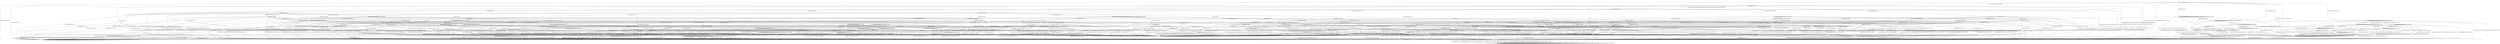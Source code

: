 digraph g {

	s0 [shape="circle" label="s0"];
	s1 [shape="circle" label="s1"];
	s2 [shape="circle" label="s2"];
	s3 [shape="circle" label="s3"];
	s4 [shape="circle" label="s4"];
	s5 [shape="circle" label="s5"];
	s6 [shape="circle" label="s6"];
	s7 [shape="circle" label="s7"];
	s8 [shape="circle" label="s8"];
	s9 [shape="circle" label="s9"];
	s10 [shape="circle" label="s10"];
	s11 [shape="circle" label="s11"];
	s12 [shape="circle" label="s12"];
	s13 [shape="circle" label="s13"];
	s14 [shape="circle" label="s14"];
	s15 [shape="circle" label="s15"];
	s16 [shape="circle" label="s16"];
	s17 [shape="circle" label="s17"];
	s18 [shape="circle" label="s18"];
	s19 [shape="circle" label="s19"];
	s20 [shape="circle" label="s20"];
	s21 [shape="circle" label="s21"];
	s22 [shape="circle" label="s22"];
	s23 [shape="circle" label="s23"];
	s24 [shape="circle" label="s24"];
	s25 [shape="circle" label="s25"];
	s26 [shape="circle" label="s26"];
	s27 [shape="circle" label="s27"];
	s28 [shape="circle" label="s28"];
	s29 [shape="circle" label="s29"];
	s30 [shape="circle" label="s30"];
	s31 [shape="circle" label="s31"];
	s32 [shape="circle" label="s32"];
	s33 [shape="circle" label="s33"];
	s34 [shape="circle" label="s34"];
	s35 [shape="circle" label="s35"];
	s36 [shape="circle" label="s36"];
	s37 [shape="circle" label="s37"];
	s38 [shape="circle" label="s38"];
	s39 [shape="circle" label="s39"];
	s40 [shape="circle" label="s40"];
	s41 [shape="circle" label="s41"];
	s42 [shape="circle" label="s42"];
	s43 [shape="circle" label="s43"];
	s44 [shape="circle" label="s44"];
	s45 [shape="circle" label="s45"];
	s46 [shape="circle" label="s46"];
	s47 [shape="circle" label="s47"];
	s48 [shape="circle" label="s48"];
	s49 [shape="circle" label="s49"];
	s50 [shape="circle" label="s50"];
	s51 [shape="circle" label="s51"];
	s52 [shape="circle" label="s52"];
	s53 [shape="circle" label="s53"];
	s54 [shape="circle" label="s54"];
	s55 [shape="circle" label="s55"];
	s56 [shape="circle" label="s56"];
	s57 [shape="circle" label="s57"];
	s58 [shape="circle" label="s58"];
	s59 [shape="circle" label="s59"];
	s60 [shape="circle" label="s60"];
	s61 [shape="circle" label="s61"];
	s62 [shape="circle" label="s62"];
	s63 [shape="circle" label="s63"];
	s64 [shape="circle" label="s64"];
	s65 [shape="circle" label="s65"];
	s66 [shape="circle" label="s66"];
	s67 [shape="circle" label="s67"];
	s68 [shape="circle" label="s68"];
	s69 [shape="circle" label="s69"];
	s70 [shape="circle" label="s70"];
	s71 [shape="circle" label="s71"];
	s72 [shape="circle" label="s72"];
	s73 [shape="circle" label="s73"];
	s74 [shape="circle" label="s74"];
	s75 [shape="circle" label="s75"];
	s76 [shape="circle" label="s76"];
	s77 [shape="circle" label="s77"];
	s78 [shape="circle" label="s78"];
	s79 [shape="circle" label="s79"];
	s80 [shape="circle" label="s80"];
	s81 [shape="circle" label="s81"];
	s82 [shape="circle" label="s82"];
	s0 -> s2 [label="ECDH_CLIENT_HELLO / HELLO_VERIFY_REQUEST"];
	s0 -> s38 [label="ECDH_CLIENT_KEY_EXCHANGE / TIMEOUT"];
	s0 -> s1 [label="CHANGE_CIPHER_SPEC / TIMEOUT"];
	s0 -> s29 [label="FINISHED / TIMEOUT"];
	s0 -> s0 [label="APPLICATION / TIMEOUT"];
	s0 -> s16 [label="CERTIFICATE / TIMEOUT"];
	s0 -> s26 [label="EMPTY_CERTIFICATE / TIMEOUT"];
	s0 -> s29 [label="CERTIFICATE_VERIFY / TIMEOUT"];
	s0 -> s5 [label="Alert(WARNING,CLOSE_NOTIFY) / TIMEOUT"];
	s0 -> s5 [label="Alert(FATAL,UNEXPECTED_MESSAGE) / TIMEOUT"];
	s1 -> s1 [label="ECDH_CLIENT_HELLO / TIMEOUT"];
	s1 -> s1 [label="ECDH_CLIENT_KEY_EXCHANGE / TIMEOUT"];
	s1 -> s1 [label="CHANGE_CIPHER_SPEC / TIMEOUT"];
	s1 -> s1 [label="FINISHED / TIMEOUT"];
	s1 -> s1 [label="APPLICATION / TIMEOUT"];
	s1 -> s1 [label="CERTIFICATE / TIMEOUT"];
	s1 -> s1 [label="EMPTY_CERTIFICATE / TIMEOUT"];
	s1 -> s1 [label="CERTIFICATE_VERIFY / TIMEOUT"];
	s1 -> s1 [label="Alert(WARNING,CLOSE_NOTIFY) / TIMEOUT"];
	s1 -> s1 [label="Alert(FATAL,UNEXPECTED_MESSAGE) / TIMEOUT"];
	s2 -> s3 [label="ECDH_CLIENT_HELLO / SERVER_HELLO,CERTIFICATE,ECDHE_SERVER_KEY_EXCHANGE,CERTIFICATE_REQUEST,SERVER_HELLO_DONE"];
	s2 -> s12 [label="ECDH_CLIENT_KEY_EXCHANGE / TIMEOUT"];
	s2 -> s1 [label="CHANGE_CIPHER_SPEC / TIMEOUT"];
	s2 -> s4 [label="FINISHED / TIMEOUT"];
	s2 -> s2 [label="APPLICATION / TIMEOUT"];
	s2 -> s17 [label="CERTIFICATE / TIMEOUT"];
	s2 -> s19 [label="EMPTY_CERTIFICATE / TIMEOUT"];
	s2 -> s4 [label="CERTIFICATE_VERIFY / TIMEOUT"];
	s2 -> s5 [label="Alert(WARNING,CLOSE_NOTIFY) / Alert(WARNING,CLOSE_NOTIFY)"];
	s2 -> s5 [label="Alert(FATAL,UNEXPECTED_MESSAGE) / TIMEOUT"];
	s3 -> s5 [label="ECDH_CLIENT_HELLO / Alert(FATAL,UNEXPECTED_MESSAGE)"];
	s3 -> s31 [label="ECDH_CLIENT_KEY_EXCHANGE / TIMEOUT"];
	s3 -> s1 [label="CHANGE_CIPHER_SPEC / TIMEOUT"];
	s3 -> s4 [label="FINISHED / TIMEOUT"];
	s3 -> s3 [label="APPLICATION / TIMEOUT"];
	s3 -> s7 [label="CERTIFICATE / TIMEOUT"];
	s3 -> s11 [label="EMPTY_CERTIFICATE / TIMEOUT"];
	s3 -> s4 [label="CERTIFICATE_VERIFY / TIMEOUT"];
	s3 -> s5 [label="Alert(WARNING,CLOSE_NOTIFY) / Alert(WARNING,CLOSE_NOTIFY)"];
	s3 -> s5 [label="Alert(FATAL,UNEXPECTED_MESSAGE) / TIMEOUT"];
	s4 -> s4 [label="ECDH_CLIENT_HELLO / TIMEOUT"];
	s4 -> s4 [label="ECDH_CLIENT_KEY_EXCHANGE / TIMEOUT"];
	s4 -> s1 [label="CHANGE_CIPHER_SPEC / TIMEOUT"];
	s4 -> s4 [label="FINISHED / TIMEOUT"];
	s4 -> s4 [label="APPLICATION / TIMEOUT"];
	s4 -> s4 [label="CERTIFICATE / TIMEOUT"];
	s4 -> s4 [label="EMPTY_CERTIFICATE / TIMEOUT"];
	s4 -> s4 [label="CERTIFICATE_VERIFY / TIMEOUT"];
	s4 -> s5 [label="Alert(WARNING,CLOSE_NOTIFY) / Alert(WARNING,CLOSE_NOTIFY)"];
	s4 -> s5 [label="Alert(FATAL,UNEXPECTED_MESSAGE) / TIMEOUT"];
	s5 -> s6 [label="ECDH_CLIENT_HELLO / TIMEOUT"];
	s5 -> s6 [label="ECDH_CLIENT_KEY_EXCHANGE / TIMEOUT"];
	s5 -> s6 [label="CHANGE_CIPHER_SPEC / TIMEOUT"];
	s5 -> s6 [label="FINISHED / TIMEOUT"];
	s5 -> s6 [label="APPLICATION / TIMEOUT"];
	s5 -> s6 [label="CERTIFICATE / TIMEOUT"];
	s5 -> s6 [label="EMPTY_CERTIFICATE / TIMEOUT"];
	s5 -> s6 [label="CERTIFICATE_VERIFY / TIMEOUT"];
	s5 -> s6 [label="Alert(WARNING,CLOSE_NOTIFY) / TIMEOUT"];
	s5 -> s6 [label="Alert(FATAL,UNEXPECTED_MESSAGE) / TIMEOUT"];
	s6 -> s6 [label="ECDH_CLIENT_HELLO / SOCKET_CLOSED"];
	s6 -> s6 [label="ECDH_CLIENT_KEY_EXCHANGE / SOCKET_CLOSED"];
	s6 -> s6 [label="CHANGE_CIPHER_SPEC / SOCKET_CLOSED"];
	s6 -> s6 [label="FINISHED / SOCKET_CLOSED"];
	s6 -> s6 [label="APPLICATION / SOCKET_CLOSED"];
	s6 -> s6 [label="CERTIFICATE / SOCKET_CLOSED"];
	s6 -> s6 [label="EMPTY_CERTIFICATE / SOCKET_CLOSED"];
	s6 -> s6 [label="CERTIFICATE_VERIFY / SOCKET_CLOSED"];
	s6 -> s6 [label="Alert(WARNING,CLOSE_NOTIFY) / SOCKET_CLOSED"];
	s6 -> s6 [label="Alert(FATAL,UNEXPECTED_MESSAGE) / SOCKET_CLOSED"];
	s7 -> s17 [label="ECDH_CLIENT_HELLO / TIMEOUT"];
	s7 -> s8 [label="ECDH_CLIENT_KEY_EXCHANGE / TIMEOUT"];
	s7 -> s1 [label="CHANGE_CIPHER_SPEC / TIMEOUT"];
	s7 -> s68 [label="FINISHED / TIMEOUT"];
	s7 -> s7 [label="APPLICATION / TIMEOUT"];
	s7 -> s4 [label="CERTIFICATE / TIMEOUT"];
	s7 -> s4 [label="EMPTY_CERTIFICATE / TIMEOUT"];
	s7 -> s20 [label="CERTIFICATE_VERIFY / TIMEOUT"];
	s7 -> s5 [label="Alert(WARNING,CLOSE_NOTIFY) / Alert(WARNING,CLOSE_NOTIFY)"];
	s7 -> s5 [label="Alert(FATAL,UNEXPECTED_MESSAGE) / TIMEOUT"];
	s8 -> s18 [label="ECDH_CLIENT_HELLO / TIMEOUT"];
	s8 -> s4 [label="ECDH_CLIENT_KEY_EXCHANGE / TIMEOUT"];
	s8 -> s1 [label="CHANGE_CIPHER_SPEC / TIMEOUT"];
	s8 -> s73 [label="FINISHED / TIMEOUT"];
	s8 -> s8 [label="APPLICATION / TIMEOUT"];
	s8 -> s4 [label="CERTIFICATE / TIMEOUT"];
	s8 -> s4 [label="EMPTY_CERTIFICATE / TIMEOUT"];
	s8 -> s9 [label="CERTIFICATE_VERIFY / TIMEOUT"];
	s8 -> s5 [label="Alert(WARNING,CLOSE_NOTIFY) / Alert(WARNING,CLOSE_NOTIFY)"];
	s8 -> s5 [label="Alert(FATAL,UNEXPECTED_MESSAGE) / TIMEOUT"];
	s9 -> s39 [label="ECDH_CLIENT_HELLO / TIMEOUT"];
	s9 -> s4 [label="ECDH_CLIENT_KEY_EXCHANGE / TIMEOUT"];
	s9 -> s10 [label="CHANGE_CIPHER_SPEC / TIMEOUT"];
	s9 -> s25 [label="FINISHED / TIMEOUT"];
	s9 -> s9 [label="APPLICATION / TIMEOUT"];
	s9 -> s4 [label="CERTIFICATE / TIMEOUT"];
	s9 -> s4 [label="EMPTY_CERTIFICATE / TIMEOUT"];
	s9 -> s4 [label="CERTIFICATE_VERIFY / TIMEOUT"];
	s9 -> s5 [label="Alert(WARNING,CLOSE_NOTIFY) / Alert(WARNING,CLOSE_NOTIFY)"];
	s9 -> s5 [label="Alert(FATAL,UNEXPECTED_MESSAGE) / TIMEOUT"];
	s10 -> s4 [label="ECDH_CLIENT_HELLO / TIMEOUT"];
	s10 -> s4 [label="ECDH_CLIENT_KEY_EXCHANGE / TIMEOUT"];
	s10 -> s1 [label="CHANGE_CIPHER_SPEC / TIMEOUT"];
	s10 -> s15 [label="FINISHED / CHANGE_CIPHER_SPEC,FINISHED,CHANGE_CIPHER_SPEC,FINISHED"];
	s10 -> s10 [label="APPLICATION / TIMEOUT"];
	s10 -> s4 [label="CERTIFICATE / TIMEOUT"];
	s10 -> s4 [label="EMPTY_CERTIFICATE / TIMEOUT"];
	s10 -> s4 [label="CERTIFICATE_VERIFY / TIMEOUT"];
	s10 -> s10 [label="Alert(WARNING,CLOSE_NOTIFY) / TIMEOUT"];
	s10 -> s10 [label="Alert(FATAL,UNEXPECTED_MESSAGE) / TIMEOUT"];
	s11 -> s66 [label="ECDH_CLIENT_HELLO / TIMEOUT"];
	s11 -> s48 [label="ECDH_CLIENT_KEY_EXCHANGE / TIMEOUT"];
	s11 -> s13 [label="CHANGE_CIPHER_SPEC / TIMEOUT"];
	s11 -> s64 [label="FINISHED / TIMEOUT"];
	s11 -> s11 [label="APPLICATION / TIMEOUT"];
	s11 -> s4 [label="CERTIFICATE / TIMEOUT"];
	s11 -> s4 [label="EMPTY_CERTIFICATE / TIMEOUT"];
	s11 -> s11 [label="CERTIFICATE_VERIFY / TIMEOUT"];
	s11 -> s5 [label="Alert(WARNING,CLOSE_NOTIFY) / Alert(WARNING,CLOSE_NOTIFY)"];
	s11 -> s5 [label="Alert(FATAL,UNEXPECTED_MESSAGE) / TIMEOUT"];
	s12 -> s47 [label="ECDH_CLIENT_HELLO / TIMEOUT"];
	s12 -> s4 [label="ECDH_CLIENT_KEY_EXCHANGE / TIMEOUT"];
	s12 -> s14 [label="CHANGE_CIPHER_SPEC / TIMEOUT"];
	s12 -> s21 [label="FINISHED / TIMEOUT"];
	s12 -> s12 [label="APPLICATION / TIMEOUT"];
	s12 -> s30 [label="CERTIFICATE / TIMEOUT"];
	s12 -> s30 [label="EMPTY_CERTIFICATE / TIMEOUT"];
	s12 -> s12 [label="CERTIFICATE_VERIFY / TIMEOUT"];
	s12 -> s5 [label="Alert(WARNING,CLOSE_NOTIFY) / Alert(WARNING,CLOSE_NOTIFY)"];
	s12 -> s5 [label="Alert(FATAL,UNEXPECTED_MESSAGE) / TIMEOUT"];
	s13 -> s5 [label="ECDH_CLIENT_HELLO / Alert(FATAL,BAD_CERTIFICATE)"];
	s13 -> s5 [label="ECDH_CLIENT_KEY_EXCHANGE / Alert(FATAL,BAD_CERTIFICATE)"];
	s13 -> s1 [label="CHANGE_CIPHER_SPEC / TIMEOUT"];
	s13 -> s5 [label="FINISHED / Alert(FATAL,BAD_CERTIFICATE)"];
	s13 -> s13 [label="APPLICATION / TIMEOUT"];
	s13 -> s5 [label="CERTIFICATE / Alert(FATAL,BAD_CERTIFICATE)"];
	s13 -> s5 [label="EMPTY_CERTIFICATE / Alert(FATAL,BAD_CERTIFICATE)"];
	s13 -> s5 [label="CERTIFICATE_VERIFY / Alert(FATAL,BAD_CERTIFICATE)"];
	s13 -> s13 [label="Alert(WARNING,CLOSE_NOTIFY) / TIMEOUT"];
	s13 -> s13 [label="Alert(FATAL,UNEXPECTED_MESSAGE) / TIMEOUT"];
	s14 -> s5 [label="ECDH_CLIENT_HELLO / Alert(FATAL,UNEXPECTED_MESSAGE)"];
	s14 -> s5 [label="ECDH_CLIENT_KEY_EXCHANGE / Alert(FATAL,UNEXPECTED_MESSAGE)"];
	s14 -> s1 [label="CHANGE_CIPHER_SPEC / TIMEOUT"];
	s14 -> s5 [label="FINISHED / Alert(FATAL,UNEXPECTED_MESSAGE)"];
	s14 -> s14 [label="APPLICATION / TIMEOUT"];
	s14 -> s5 [label="CERTIFICATE / Alert(FATAL,UNEXPECTED_MESSAGE)"];
	s14 -> s5 [label="EMPTY_CERTIFICATE / Alert(FATAL,UNEXPECTED_MESSAGE)"];
	s14 -> s5 [label="CERTIFICATE_VERIFY / Alert(FATAL,UNEXPECTED_MESSAGE)"];
	s14 -> s14 [label="Alert(WARNING,CLOSE_NOTIFY) / TIMEOUT"];
	s14 -> s14 [label="Alert(FATAL,UNEXPECTED_MESSAGE) / TIMEOUT"];
	s15 -> s15 [label="ECDH_CLIENT_HELLO / TIMEOUT"];
	s15 -> s15 [label="ECDH_CLIENT_KEY_EXCHANGE / TIMEOUT"];
	s15 -> s1 [label="CHANGE_CIPHER_SPEC / TIMEOUT"];
	s15 -> s15 [label="FINISHED / TIMEOUT"];
	s15 -> s5 [label="APPLICATION / APPLICATION"];
	s15 -> s15 [label="CERTIFICATE / TIMEOUT"];
	s15 -> s15 [label="EMPTY_CERTIFICATE / TIMEOUT"];
	s15 -> s15 [label="CERTIFICATE_VERIFY / TIMEOUT"];
	s15 -> s5 [label="Alert(WARNING,CLOSE_NOTIFY) / TIMEOUT"];
	s15 -> s5 [label="Alert(FATAL,UNEXPECTED_MESSAGE) / TIMEOUT"];
	s16 -> s16 [label="ECDH_CLIENT_HELLO / TIMEOUT"];
	s16 -> s16 [label="ECDH_CLIENT_KEY_EXCHANGE / TIMEOUT"];
	s16 -> s1 [label="CHANGE_CIPHER_SPEC / TIMEOUT"];
	s16 -> s16 [label="FINISHED / TIMEOUT"];
	s16 -> s16 [label="APPLICATION / TIMEOUT"];
	s16 -> s29 [label="CERTIFICATE / TIMEOUT"];
	s16 -> s29 [label="EMPTY_CERTIFICATE / TIMEOUT"];
	s16 -> s26 [label="CERTIFICATE_VERIFY / TIMEOUT"];
	s16 -> s5 [label="Alert(WARNING,CLOSE_NOTIFY) / TIMEOUT"];
	s16 -> s5 [label="Alert(FATAL,UNEXPECTED_MESSAGE) / TIMEOUT"];
	s17 -> s17 [label="ECDH_CLIENT_HELLO / TIMEOUT"];
	s17 -> s18 [label="ECDH_CLIENT_KEY_EXCHANGE / TIMEOUT"];
	s17 -> s1 [label="CHANGE_CIPHER_SPEC / TIMEOUT"];
	s17 -> s68 [label="FINISHED / TIMEOUT"];
	s17 -> s17 [label="APPLICATION / TIMEOUT"];
	s17 -> s4 [label="CERTIFICATE / TIMEOUT"];
	s17 -> s4 [label="EMPTY_CERTIFICATE / TIMEOUT"];
	s17 -> s34 [label="CERTIFICATE_VERIFY / TIMEOUT"];
	s17 -> s5 [label="Alert(WARNING,CLOSE_NOTIFY) / Alert(WARNING,CLOSE_NOTIFY)"];
	s17 -> s5 [label="Alert(FATAL,UNEXPECTED_MESSAGE) / TIMEOUT"];
	s18 -> s18 [label="ECDH_CLIENT_HELLO / TIMEOUT"];
	s18 -> s4 [label="ECDH_CLIENT_KEY_EXCHANGE / TIMEOUT"];
	s18 -> s1 [label="CHANGE_CIPHER_SPEC / TIMEOUT"];
	s18 -> s73 [label="FINISHED / TIMEOUT"];
	s18 -> s18 [label="APPLICATION / TIMEOUT"];
	s18 -> s4 [label="CERTIFICATE / TIMEOUT"];
	s18 -> s4 [label="EMPTY_CERTIFICATE / TIMEOUT"];
	s18 -> s41 [label="CERTIFICATE_VERIFY / TIMEOUT"];
	s18 -> s5 [label="Alert(WARNING,CLOSE_NOTIFY) / Alert(WARNING,CLOSE_NOTIFY)"];
	s18 -> s5 [label="Alert(FATAL,UNEXPECTED_MESSAGE) / TIMEOUT"];
	s19 -> s45 [label="ECDH_CLIENT_HELLO / TIMEOUT"];
	s19 -> s30 [label="ECDH_CLIENT_KEY_EXCHANGE / TIMEOUT"];
	s19 -> s14 [label="CHANGE_CIPHER_SPEC / TIMEOUT"];
	s19 -> s23 [label="FINISHED / TIMEOUT"];
	s19 -> s19 [label="APPLICATION / TIMEOUT"];
	s19 -> s4 [label="CERTIFICATE / TIMEOUT"];
	s19 -> s4 [label="EMPTY_CERTIFICATE / TIMEOUT"];
	s19 -> s34 [label="CERTIFICATE_VERIFY / TIMEOUT"];
	s19 -> s5 [label="Alert(WARNING,CLOSE_NOTIFY) / Alert(WARNING,CLOSE_NOTIFY)"];
	s19 -> s5 [label="Alert(FATAL,UNEXPECTED_MESSAGE) / TIMEOUT"];
	s20 -> s53 [label="ECDH_CLIENT_HELLO / TIMEOUT"];
	s20 -> s9 [label="ECDH_CLIENT_KEY_EXCHANGE / TIMEOUT"];
	s20 -> s14 [label="CHANGE_CIPHER_SPEC / TIMEOUT"];
	s20 -> s24 [label="FINISHED / TIMEOUT"];
	s20 -> s20 [label="APPLICATION / TIMEOUT"];
	s20 -> s4 [label="CERTIFICATE / TIMEOUT"];
	s20 -> s4 [label="EMPTY_CERTIFICATE / TIMEOUT"];
	s20 -> s4 [label="CERTIFICATE_VERIFY / TIMEOUT"];
	s20 -> s5 [label="Alert(WARNING,CLOSE_NOTIFY) / Alert(WARNING,CLOSE_NOTIFY)"];
	s20 -> s5 [label="Alert(FATAL,UNEXPECTED_MESSAGE) / TIMEOUT"];
	s21 -> s35 [label="ECDH_CLIENT_HELLO / TIMEOUT"];
	s21 -> s4 [label="ECDH_CLIENT_KEY_EXCHANGE / TIMEOUT"];
	s21 -> s14 [label="CHANGE_CIPHER_SPEC / TIMEOUT"];
	s21 -> s4 [label="FINISHED / TIMEOUT"];
	s21 -> s21 [label="APPLICATION / TIMEOUT"];
	s21 -> s22 [label="CERTIFICATE / TIMEOUT"];
	s21 -> s22 [label="EMPTY_CERTIFICATE / TIMEOUT"];
	s21 -> s59 [label="CERTIFICATE_VERIFY / TIMEOUT"];
	s21 -> s5 [label="Alert(WARNING,CLOSE_NOTIFY) / Alert(WARNING,CLOSE_NOTIFY)"];
	s21 -> s5 [label="Alert(FATAL,UNEXPECTED_MESSAGE) / TIMEOUT"];
	s22 -> s67 [label="ECDH_CLIENT_HELLO / TIMEOUT"];
	s22 -> s4 [label="ECDH_CLIENT_KEY_EXCHANGE / TIMEOUT"];
	s22 -> s14 [label="CHANGE_CIPHER_SPEC / TIMEOUT"];
	s22 -> s4 [label="FINISHED / TIMEOUT"];
	s22 -> s22 [label="APPLICATION / TIMEOUT"];
	s22 -> s4 [label="CERTIFICATE / TIMEOUT"];
	s22 -> s4 [label="EMPTY_CERTIFICATE / TIMEOUT"];
	s22 -> s25 [label="CERTIFICATE_VERIFY / TIMEOUT"];
	s22 -> s5 [label="Alert(WARNING,CLOSE_NOTIFY) / Alert(WARNING,CLOSE_NOTIFY)"];
	s22 -> s5 [label="Alert(FATAL,UNEXPECTED_MESSAGE) / TIMEOUT"];
	s23 -> s62 [label="ECDH_CLIENT_HELLO / TIMEOUT"];
	s23 -> s22 [label="ECDH_CLIENT_KEY_EXCHANGE / TIMEOUT"];
	s23 -> s14 [label="CHANGE_CIPHER_SPEC / TIMEOUT"];
	s23 -> s4 [label="FINISHED / TIMEOUT"];
	s23 -> s23 [label="APPLICATION / TIMEOUT"];
	s23 -> s4 [label="CERTIFICATE / TIMEOUT"];
	s23 -> s4 [label="EMPTY_CERTIFICATE / TIMEOUT"];
	s23 -> s24 [label="CERTIFICATE_VERIFY / TIMEOUT"];
	s23 -> s5 [label="Alert(WARNING,CLOSE_NOTIFY) / Alert(WARNING,CLOSE_NOTIFY)"];
	s23 -> s5 [label="Alert(FATAL,UNEXPECTED_MESSAGE) / TIMEOUT"];
	s24 -> s82 [label="ECDH_CLIENT_HELLO / TIMEOUT"];
	s24 -> s25 [label="ECDH_CLIENT_KEY_EXCHANGE / TIMEOUT"];
	s24 -> s14 [label="CHANGE_CIPHER_SPEC / TIMEOUT"];
	s24 -> s4 [label="FINISHED / TIMEOUT"];
	s24 -> s24 [label="APPLICATION / TIMEOUT"];
	s24 -> s4 [label="CERTIFICATE / TIMEOUT"];
	s24 -> s4 [label="EMPTY_CERTIFICATE / TIMEOUT"];
	s24 -> s4 [label="CERTIFICATE_VERIFY / TIMEOUT"];
	s24 -> s5 [label="Alert(WARNING,CLOSE_NOTIFY) / Alert(WARNING,CLOSE_NOTIFY)"];
	s24 -> s5 [label="Alert(FATAL,UNEXPECTED_MESSAGE) / TIMEOUT"];
	s25 -> s42 [label="ECDH_CLIENT_HELLO / TIMEOUT"];
	s25 -> s4 [label="ECDH_CLIENT_KEY_EXCHANGE / TIMEOUT"];
	s25 -> s14 [label="CHANGE_CIPHER_SPEC / TIMEOUT"];
	s25 -> s4 [label="FINISHED / TIMEOUT"];
	s25 -> s25 [label="APPLICATION / TIMEOUT"];
	s25 -> s4 [label="CERTIFICATE / TIMEOUT"];
	s25 -> s4 [label="EMPTY_CERTIFICATE / TIMEOUT"];
	s25 -> s4 [label="CERTIFICATE_VERIFY / TIMEOUT"];
	s25 -> s5 [label="Alert(WARNING,CLOSE_NOTIFY) / Alert(WARNING,CLOSE_NOTIFY)"];
	s25 -> s5 [label="Alert(FATAL,UNEXPECTED_MESSAGE) / TIMEOUT"];
	s26 -> s26 [label="ECDH_CLIENT_HELLO / TIMEOUT"];
	s26 -> s27 [label="ECDH_CLIENT_KEY_EXCHANGE / TIMEOUT"];
	s26 -> s28 [label="CHANGE_CIPHER_SPEC / TIMEOUT"];
	s26 -> s57 [label="FINISHED / TIMEOUT"];
	s26 -> s26 [label="APPLICATION / TIMEOUT"];
	s26 -> s29 [label="CERTIFICATE / TIMEOUT"];
	s26 -> s29 [label="EMPTY_CERTIFICATE / TIMEOUT"];
	s26 -> s26 [label="CERTIFICATE_VERIFY / TIMEOUT"];
	s26 -> s5 [label="Alert(WARNING,CLOSE_NOTIFY) / TIMEOUT"];
	s26 -> s5 [label="Alert(FATAL,UNEXPECTED_MESSAGE) / TIMEOUT"];
	s27 -> s27 [label="ECDH_CLIENT_HELLO / TIMEOUT"];
	s27 -> s29 [label="ECDH_CLIENT_KEY_EXCHANGE / TIMEOUT"];
	s27 -> s28 [label="CHANGE_CIPHER_SPEC / TIMEOUT"];
	s27 -> s56 [label="FINISHED / TIMEOUT"];
	s27 -> s27 [label="APPLICATION / TIMEOUT"];
	s27 -> s29 [label="CERTIFICATE / TIMEOUT"];
	s27 -> s29 [label="EMPTY_CERTIFICATE / TIMEOUT"];
	s27 -> s52 [label="CERTIFICATE_VERIFY / TIMEOUT"];
	s27 -> s5 [label="Alert(WARNING,CLOSE_NOTIFY) / TIMEOUT"];
	s27 -> s5 [label="Alert(FATAL,UNEXPECTED_MESSAGE) / TIMEOUT"];
	s28 -> s5 [label="ECDH_CLIENT_HELLO / TIMEOUT"];
	s28 -> s5 [label="ECDH_CLIENT_KEY_EXCHANGE / TIMEOUT"];
	s28 -> s1 [label="CHANGE_CIPHER_SPEC / TIMEOUT"];
	s28 -> s5 [label="FINISHED / TIMEOUT"];
	s28 -> s28 [label="APPLICATION / TIMEOUT"];
	s28 -> s5 [label="CERTIFICATE / TIMEOUT"];
	s28 -> s5 [label="EMPTY_CERTIFICATE / TIMEOUT"];
	s28 -> s5 [label="CERTIFICATE_VERIFY / TIMEOUT"];
	s28 -> s28 [label="Alert(WARNING,CLOSE_NOTIFY) / TIMEOUT"];
	s28 -> s28 [label="Alert(FATAL,UNEXPECTED_MESSAGE) / TIMEOUT"];
	s29 -> s29 [label="ECDH_CLIENT_HELLO / TIMEOUT"];
	s29 -> s29 [label="ECDH_CLIENT_KEY_EXCHANGE / TIMEOUT"];
	s29 -> s1 [label="CHANGE_CIPHER_SPEC / TIMEOUT"];
	s29 -> s29 [label="FINISHED / TIMEOUT"];
	s29 -> s29 [label="APPLICATION / TIMEOUT"];
	s29 -> s29 [label="CERTIFICATE / TIMEOUT"];
	s29 -> s29 [label="EMPTY_CERTIFICATE / TIMEOUT"];
	s29 -> s29 [label="CERTIFICATE_VERIFY / TIMEOUT"];
	s29 -> s5 [label="Alert(WARNING,CLOSE_NOTIFY) / TIMEOUT"];
	s29 -> s5 [label="Alert(FATAL,UNEXPECTED_MESSAGE) / TIMEOUT"];
	s30 -> s40 [label="ECDH_CLIENT_HELLO / TIMEOUT"];
	s30 -> s4 [label="ECDH_CLIENT_KEY_EXCHANGE / TIMEOUT"];
	s30 -> s14 [label="CHANGE_CIPHER_SPEC / TIMEOUT"];
	s30 -> s22 [label="FINISHED / TIMEOUT"];
	s30 -> s30 [label="APPLICATION / TIMEOUT"];
	s30 -> s4 [label="CERTIFICATE / TIMEOUT"];
	s30 -> s4 [label="EMPTY_CERTIFICATE / TIMEOUT"];
	s30 -> s41 [label="CERTIFICATE_VERIFY / TIMEOUT"];
	s30 -> s5 [label="Alert(WARNING,CLOSE_NOTIFY) / Alert(WARNING,CLOSE_NOTIFY)"];
	s30 -> s5 [label="Alert(FATAL,UNEXPECTED_MESSAGE) / TIMEOUT"];
	s31 -> s47 [label="ECDH_CLIENT_HELLO / TIMEOUT"];
	s31 -> s4 [label="ECDH_CLIENT_KEY_EXCHANGE / TIMEOUT"];
	s31 -> s36 [label="CHANGE_CIPHER_SPEC / TIMEOUT"];
	s31 -> s21 [label="FINISHED / TIMEOUT"];
	s31 -> s31 [label="APPLICATION / TIMEOUT"];
	s31 -> s44 [label="CERTIFICATE / TIMEOUT"];
	s31 -> s48 [label="EMPTY_CERTIFICATE / TIMEOUT"];
	s31 -> s32 [label="CERTIFICATE_VERIFY / TIMEOUT"];
	s31 -> s5 [label="Alert(WARNING,CLOSE_NOTIFY) / Alert(WARNING,CLOSE_NOTIFY)"];
	s31 -> s5 [label="Alert(FATAL,UNEXPECTED_MESSAGE) / TIMEOUT"];
	s32 -> s32 [label="ECDH_CLIENT_HELLO / TIMEOUT"];
	s32 -> s4 [label="ECDH_CLIENT_KEY_EXCHANGE / TIMEOUT"];
	s32 -> s33 [label="CHANGE_CIPHER_SPEC / TIMEOUT"];
	s32 -> s49 [label="FINISHED / TIMEOUT"];
	s32 -> s32 [label="APPLICATION / TIMEOUT"];
	s32 -> s43 [label="CERTIFICATE / TIMEOUT"];
	s32 -> s43 [label="EMPTY_CERTIFICATE / TIMEOUT"];
	s32 -> s4 [label="CERTIFICATE_VERIFY / TIMEOUT"];
	s32 -> s5 [label="Alert(WARNING,CLOSE_NOTIFY) / Alert(WARNING,CLOSE_NOTIFY)"];
	s32 -> s5 [label="Alert(FATAL,UNEXPECTED_MESSAGE) / TIMEOUT"];
	s33 -> s5 [label="ECDH_CLIENT_HELLO / Alert(FATAL,HANDSHAKE_FAILURE)"];
	s33 -> s5 [label="ECDH_CLIENT_KEY_EXCHANGE / Alert(FATAL,HANDSHAKE_FAILURE)"];
	s33 -> s1 [label="CHANGE_CIPHER_SPEC / TIMEOUT"];
	s33 -> s5 [label="FINISHED / Alert(FATAL,HANDSHAKE_FAILURE)"];
	s33 -> s33 [label="APPLICATION / TIMEOUT"];
	s33 -> s5 [label="CERTIFICATE / Alert(FATAL,HANDSHAKE_FAILURE)"];
	s33 -> s5 [label="EMPTY_CERTIFICATE / Alert(FATAL,HANDSHAKE_FAILURE)"];
	s33 -> s5 [label="CERTIFICATE_VERIFY / Alert(FATAL,HANDSHAKE_FAILURE)"];
	s33 -> s33 [label="Alert(WARNING,CLOSE_NOTIFY) / TIMEOUT"];
	s33 -> s33 [label="Alert(FATAL,UNEXPECTED_MESSAGE) / TIMEOUT"];
	s34 -> s53 [label="ECDH_CLIENT_HELLO / TIMEOUT"];
	s34 -> s41 [label="ECDH_CLIENT_KEY_EXCHANGE / TIMEOUT"];
	s34 -> s14 [label="CHANGE_CIPHER_SPEC / TIMEOUT"];
	s34 -> s24 [label="FINISHED / TIMEOUT"];
	s34 -> s34 [label="APPLICATION / TIMEOUT"];
	s34 -> s4 [label="CERTIFICATE / TIMEOUT"];
	s34 -> s4 [label="EMPTY_CERTIFICATE / TIMEOUT"];
	s34 -> s4 [label="CERTIFICATE_VERIFY / TIMEOUT"];
	s34 -> s5 [label="Alert(WARNING,CLOSE_NOTIFY) / Alert(WARNING,CLOSE_NOTIFY)"];
	s34 -> s5 [label="Alert(FATAL,UNEXPECTED_MESSAGE) / TIMEOUT"];
	s35 -> s4 [label="ECDH_CLIENT_HELLO / TIMEOUT"];
	s35 -> s4 [label="ECDH_CLIENT_KEY_EXCHANGE / TIMEOUT"];
	s35 -> s14 [label="CHANGE_CIPHER_SPEC / TIMEOUT"];
	s35 -> s4 [label="FINISHED / TIMEOUT"];
	s35 -> s35 [label="APPLICATION / TIMEOUT"];
	s35 -> s67 [label="CERTIFICATE / TIMEOUT"];
	s35 -> s67 [label="EMPTY_CERTIFICATE / TIMEOUT"];
	s35 -> s60 [label="CERTIFICATE_VERIFY / TIMEOUT"];
	s35 -> s5 [label="Alert(WARNING,CLOSE_NOTIFY) / Alert(WARNING,CLOSE_NOTIFY)"];
	s35 -> s5 [label="Alert(FATAL,UNEXPECTED_MESSAGE) / TIMEOUT"];
	s36 -> s47 [label="ECDH_CLIENT_HELLO / TIMEOUT"];
	s36 -> s4 [label="ECDH_CLIENT_KEY_EXCHANGE / TIMEOUT"];
	s36 -> s1 [label="CHANGE_CIPHER_SPEC / TIMEOUT"];
	s36 -> s15 [label="FINISHED / CHANGE_CIPHER_SPEC,FINISHED,CHANGE_CIPHER_SPEC,FINISHED"];
	s36 -> s36 [label="APPLICATION / TIMEOUT"];
	s36 -> s37 [label="CERTIFICATE / TIMEOUT"];
	s36 -> s46 [label="EMPTY_CERTIFICATE / TIMEOUT"];
	s36 -> s61 [label="CERTIFICATE_VERIFY / TIMEOUT"];
	s36 -> s36 [label="Alert(WARNING,CLOSE_NOTIFY) / TIMEOUT"];
	s36 -> s36 [label="Alert(FATAL,UNEXPECTED_MESSAGE) / TIMEOUT"];
	s37 -> s40 [label="ECDH_CLIENT_HELLO / TIMEOUT"];
	s37 -> s4 [label="ECDH_CLIENT_KEY_EXCHANGE / TIMEOUT"];
	s37 -> s14 [label="CHANGE_CIPHER_SPEC / TIMEOUT"];
	s37 -> s50 [label="FINISHED / TIMEOUT"];
	s37 -> s4 [label="APPLICATION / TIMEOUT"];
	s37 -> s4 [label="CERTIFICATE / TIMEOUT"];
	s37 -> s4 [label="EMPTY_CERTIFICATE / TIMEOUT"];
	s37 -> s37 [label="CERTIFICATE_VERIFY / TIMEOUT"];
	s37 -> s5 [label="Alert(WARNING,CLOSE_NOTIFY) / Alert(WARNING,CLOSE_NOTIFY)"];
	s37 -> s5 [label="Alert(FATAL,UNEXPECTED_MESSAGE) / TIMEOUT"];
	s38 -> s38 [label="ECDH_CLIENT_HELLO / TIMEOUT"];
	s38 -> s29 [label="ECDH_CLIENT_KEY_EXCHANGE / TIMEOUT"];
	s38 -> s28 [label="CHANGE_CIPHER_SPEC / TIMEOUT"];
	s38 -> s81 [label="FINISHED / TIMEOUT"];
	s38 -> s38 [label="APPLICATION / TIMEOUT"];
	s38 -> s27 [label="CERTIFICATE / TIMEOUT"];
	s38 -> s27 [label="EMPTY_CERTIFICATE / TIMEOUT"];
	s38 -> s38 [label="CERTIFICATE_VERIFY / TIMEOUT"];
	s38 -> s5 [label="Alert(WARNING,CLOSE_NOTIFY) / TIMEOUT"];
	s38 -> s5 [label="Alert(FATAL,UNEXPECTED_MESSAGE) / TIMEOUT"];
	s39 -> s4 [label="ECDH_CLIENT_HELLO / TIMEOUT"];
	s39 -> s4 [label="ECDH_CLIENT_KEY_EXCHANGE / TIMEOUT"];
	s39 -> s14 [label="CHANGE_CIPHER_SPEC / TIMEOUT"];
	s39 -> s42 [label="FINISHED / TIMEOUT"];
	s39 -> s39 [label="APPLICATION / TIMEOUT"];
	s39 -> s4 [label="CERTIFICATE / TIMEOUT"];
	s39 -> s4 [label="EMPTY_CERTIFICATE / TIMEOUT"];
	s39 -> s4 [label="CERTIFICATE_VERIFY / TIMEOUT"];
	s39 -> s5 [label="Alert(WARNING,CLOSE_NOTIFY) / Alert(WARNING,CLOSE_NOTIFY)"];
	s39 -> s5 [label="Alert(FATAL,UNEXPECTED_MESSAGE) / TIMEOUT"];
	s40 -> s4 [label="ECDH_CLIENT_HELLO / TIMEOUT"];
	s40 -> s4 [label="ECDH_CLIENT_KEY_EXCHANGE / TIMEOUT"];
	s40 -> s14 [label="CHANGE_CIPHER_SPEC / TIMEOUT"];
	s40 -> s67 [label="FINISHED / TIMEOUT"];
	s40 -> s40 [label="APPLICATION / TIMEOUT"];
	s40 -> s4 [label="CERTIFICATE / TIMEOUT"];
	s40 -> s4 [label="EMPTY_CERTIFICATE / TIMEOUT"];
	s40 -> s39 [label="CERTIFICATE_VERIFY / TIMEOUT"];
	s40 -> s5 [label="Alert(WARNING,CLOSE_NOTIFY) / Alert(WARNING,CLOSE_NOTIFY)"];
	s40 -> s5 [label="Alert(FATAL,UNEXPECTED_MESSAGE) / TIMEOUT"];
	s41 -> s39 [label="ECDH_CLIENT_HELLO / TIMEOUT"];
	s41 -> s4 [label="ECDH_CLIENT_KEY_EXCHANGE / TIMEOUT"];
	s41 -> s14 [label="CHANGE_CIPHER_SPEC / TIMEOUT"];
	s41 -> s25 [label="FINISHED / TIMEOUT"];
	s41 -> s41 [label="APPLICATION / TIMEOUT"];
	s41 -> s4 [label="CERTIFICATE / TIMEOUT"];
	s41 -> s4 [label="EMPTY_CERTIFICATE / TIMEOUT"];
	s41 -> s4 [label="CERTIFICATE_VERIFY / TIMEOUT"];
	s41 -> s5 [label="Alert(WARNING,CLOSE_NOTIFY) / Alert(WARNING,CLOSE_NOTIFY)"];
	s41 -> s5 [label="Alert(FATAL,UNEXPECTED_MESSAGE) / TIMEOUT"];
	s42 -> s4 [label="ECDH_CLIENT_HELLO / TIMEOUT"];
	s42 -> s4 [label="ECDH_CLIENT_KEY_EXCHANGE / TIMEOUT"];
	s42 -> s14 [label="CHANGE_CIPHER_SPEC / TIMEOUT"];
	s42 -> s4 [label="FINISHED / TIMEOUT"];
	s42 -> s42 [label="APPLICATION / TIMEOUT"];
	s42 -> s4 [label="CERTIFICATE / TIMEOUT"];
	s42 -> s4 [label="EMPTY_CERTIFICATE / TIMEOUT"];
	s42 -> s4 [label="CERTIFICATE_VERIFY / TIMEOUT"];
	s42 -> s5 [label="Alert(WARNING,CLOSE_NOTIFY) / Alert(WARNING,CLOSE_NOTIFY)"];
	s42 -> s5 [label="Alert(FATAL,UNEXPECTED_MESSAGE) / TIMEOUT"];
	s43 -> s43 [label="ECDH_CLIENT_HELLO / TIMEOUT"];
	s43 -> s4 [label="ECDH_CLIENT_KEY_EXCHANGE / TIMEOUT"];
	s43 -> s33 [label="CHANGE_CIPHER_SPEC / TIMEOUT"];
	s43 -> s65 [label="FINISHED / TIMEOUT"];
	s43 -> s43 [label="APPLICATION / TIMEOUT"];
	s43 -> s4 [label="CERTIFICATE / TIMEOUT"];
	s43 -> s4 [label="EMPTY_CERTIFICATE / TIMEOUT"];
	s43 -> s4 [label="CERTIFICATE_VERIFY / TIMEOUT"];
	s43 -> s5 [label="Alert(WARNING,CLOSE_NOTIFY) / Alert(WARNING,CLOSE_NOTIFY)"];
	s43 -> s5 [label="Alert(FATAL,UNEXPECTED_MESSAGE) / TIMEOUT"];
	s44 -> s40 [label="ECDH_CLIENT_HELLO / TIMEOUT"];
	s44 -> s4 [label="ECDH_CLIENT_KEY_EXCHANGE / TIMEOUT"];
	s44 -> s10 [label="CHANGE_CIPHER_SPEC / TIMEOUT"];
	s44 -> s22 [label="FINISHED / TIMEOUT"];
	s44 -> s44 [label="APPLICATION / TIMEOUT"];
	s44 -> s4 [label="CERTIFICATE / TIMEOUT"];
	s44 -> s4 [label="EMPTY_CERTIFICATE / TIMEOUT"];
	s44 -> s9 [label="CERTIFICATE_VERIFY / TIMEOUT"];
	s44 -> s5 [label="Alert(WARNING,CLOSE_NOTIFY) / Alert(WARNING,CLOSE_NOTIFY)"];
	s44 -> s5 [label="Alert(FATAL,UNEXPECTED_MESSAGE) / TIMEOUT"];
	s45 -> s4 [label="ECDH_CLIENT_HELLO / TIMEOUT"];
	s45 -> s40 [label="ECDH_CLIENT_KEY_EXCHANGE / TIMEOUT"];
	s45 -> s14 [label="CHANGE_CIPHER_SPEC / TIMEOUT"];
	s45 -> s62 [label="FINISHED / TIMEOUT"];
	s45 -> s45 [label="APPLICATION / TIMEOUT"];
	s45 -> s4 [label="CERTIFICATE / TIMEOUT"];
	s45 -> s4 [label="EMPTY_CERTIFICATE / TIMEOUT"];
	s45 -> s53 [label="CERTIFICATE_VERIFY / TIMEOUT"];
	s45 -> s5 [label="Alert(WARNING,CLOSE_NOTIFY) / Alert(WARNING,CLOSE_NOTIFY)"];
	s45 -> s5 [label="Alert(FATAL,UNEXPECTED_MESSAGE) / TIMEOUT"];
	s46 -> s54 [label="ECDH_CLIENT_HELLO / TIMEOUT"];
	s46 -> s4 [label="ECDH_CLIENT_KEY_EXCHANGE / TIMEOUT"];
	s46 -> s13 [label="CHANGE_CIPHER_SPEC / TIMEOUT"];
	s46 -> s46 [label="FINISHED / TIMEOUT"];
	s46 -> s4 [label="APPLICATION / TIMEOUT"];
	s46 -> s4 [label="CERTIFICATE / TIMEOUT"];
	s46 -> s4 [label="EMPTY_CERTIFICATE / TIMEOUT"];
	s46 -> s75 [label="CERTIFICATE_VERIFY / TIMEOUT"];
	s46 -> s5 [label="Alert(WARNING,CLOSE_NOTIFY) / Alert(WARNING,CLOSE_NOTIFY)"];
	s46 -> s5 [label="Alert(FATAL,UNEXPECTED_MESSAGE) / TIMEOUT"];
	s47 -> s4 [label="ECDH_CLIENT_HELLO / TIMEOUT"];
	s47 -> s4 [label="ECDH_CLIENT_KEY_EXCHANGE / TIMEOUT"];
	s47 -> s14 [label="CHANGE_CIPHER_SPEC / TIMEOUT"];
	s47 -> s35 [label="FINISHED / TIMEOUT"];
	s47 -> s47 [label="APPLICATION / TIMEOUT"];
	s47 -> s40 [label="CERTIFICATE / TIMEOUT"];
	s47 -> s40 [label="EMPTY_CERTIFICATE / TIMEOUT"];
	s47 -> s58 [label="CERTIFICATE_VERIFY / TIMEOUT"];
	s47 -> s5 [label="Alert(WARNING,CLOSE_NOTIFY) / Alert(WARNING,CLOSE_NOTIFY)"];
	s47 -> s5 [label="Alert(FATAL,UNEXPECTED_MESSAGE) / TIMEOUT"];
	s48 -> s70 [label="ECDH_CLIENT_HELLO / TIMEOUT"];
	s48 -> s4 [label="ECDH_CLIENT_KEY_EXCHANGE / TIMEOUT"];
	s48 -> s13 [label="CHANGE_CIPHER_SPEC / TIMEOUT"];
	s48 -> s63 [label="FINISHED / TIMEOUT"];
	s48 -> s48 [label="APPLICATION / TIMEOUT"];
	s48 -> s4 [label="CERTIFICATE / TIMEOUT"];
	s48 -> s4 [label="EMPTY_CERTIFICATE / TIMEOUT"];
	s48 -> s48 [label="CERTIFICATE_VERIFY / TIMEOUT"];
	s48 -> s5 [label="Alert(WARNING,CLOSE_NOTIFY) / Alert(WARNING,CLOSE_NOTIFY)"];
	s48 -> s5 [label="Alert(FATAL,UNEXPECTED_MESSAGE) / TIMEOUT"];
	s49 -> s49 [label="ECDH_CLIENT_HELLO / TIMEOUT"];
	s49 -> s4 [label="ECDH_CLIENT_KEY_EXCHANGE / TIMEOUT"];
	s49 -> s33 [label="CHANGE_CIPHER_SPEC / TIMEOUT"];
	s49 -> s4 [label="FINISHED / TIMEOUT"];
	s49 -> s49 [label="APPLICATION / TIMEOUT"];
	s49 -> s65 [label="CERTIFICATE / TIMEOUT"];
	s49 -> s65 [label="EMPTY_CERTIFICATE / TIMEOUT"];
	s49 -> s4 [label="CERTIFICATE_VERIFY / TIMEOUT"];
	s49 -> s5 [label="Alert(WARNING,CLOSE_NOTIFY) / Alert(WARNING,CLOSE_NOTIFY)"];
	s49 -> s5 [label="Alert(FATAL,UNEXPECTED_MESSAGE) / TIMEOUT"];
	s50 -> s50 [label="ECDH_CLIENT_HELLO / TIMEOUT"];
	s50 -> s4 [label="ECDH_CLIENT_KEY_EXCHANGE / TIMEOUT"];
	s50 -> s51 [label="CHANGE_CIPHER_SPEC / TIMEOUT"];
	s50 -> s4 [label="FINISHED / TIMEOUT"];
	s50 -> s4 [label="APPLICATION / TIMEOUT"];
	s50 -> s4 [label="CERTIFICATE / TIMEOUT"];
	s50 -> s4 [label="EMPTY_CERTIFICATE / TIMEOUT"];
	s50 -> s55 [label="CERTIFICATE_VERIFY / TIMEOUT"];
	s50 -> s5 [label="Alert(WARNING,CLOSE_NOTIFY) / Alert(WARNING,CLOSE_NOTIFY)"];
	s50 -> s5 [label="Alert(FATAL,UNEXPECTED_MESSAGE) / TIMEOUT"];
	s51 -> s1 [label="ECDH_CLIENT_HELLO / CHANGE_CIPHER_SPEC,FINISHED,CHANGE_CIPHER_SPEC,FINISHED"];
	s51 -> s1 [label="ECDH_CLIENT_KEY_EXCHANGE / CHANGE_CIPHER_SPEC,FINISHED,CHANGE_CIPHER_SPEC,FINISHED"];
	s51 -> s1 [label="CHANGE_CIPHER_SPEC / TIMEOUT"];
	s51 -> s1 [label="FINISHED / CHANGE_CIPHER_SPEC,FINISHED,CHANGE_CIPHER_SPEC,FINISHED"];
	s51 -> s51 [label="APPLICATION / TIMEOUT"];
	s51 -> s1 [label="CERTIFICATE / CHANGE_CIPHER_SPEC,FINISHED,CHANGE_CIPHER_SPEC,FINISHED"];
	s51 -> s1 [label="EMPTY_CERTIFICATE / CHANGE_CIPHER_SPEC,FINISHED,CHANGE_CIPHER_SPEC,FINISHED"];
	s51 -> s1 [label="CERTIFICATE_VERIFY / CHANGE_CIPHER_SPEC,FINISHED,CHANGE_CIPHER_SPEC,FINISHED"];
	s51 -> s51 [label="Alert(WARNING,CLOSE_NOTIFY) / TIMEOUT"];
	s51 -> s51 [label="Alert(FATAL,UNEXPECTED_MESSAGE) / TIMEOUT"];
	s52 -> s52 [label="ECDH_CLIENT_HELLO / TIMEOUT"];
	s52 -> s29 [label="ECDH_CLIENT_KEY_EXCHANGE / TIMEOUT"];
	s52 -> s28 [label="CHANGE_CIPHER_SPEC / TIMEOUT"];
	s52 -> s78 [label="FINISHED / TIMEOUT"];
	s52 -> s52 [label="APPLICATION / TIMEOUT"];
	s52 -> s29 [label="CERTIFICATE / TIMEOUT"];
	s52 -> s29 [label="EMPTY_CERTIFICATE / TIMEOUT"];
	s52 -> s29 [label="CERTIFICATE_VERIFY / TIMEOUT"];
	s52 -> s5 [label="Alert(WARNING,CLOSE_NOTIFY) / TIMEOUT"];
	s52 -> s5 [label="Alert(FATAL,UNEXPECTED_MESSAGE) / TIMEOUT"];
	s53 -> s4 [label="ECDH_CLIENT_HELLO / TIMEOUT"];
	s53 -> s39 [label="ECDH_CLIENT_KEY_EXCHANGE / TIMEOUT"];
	s53 -> s14 [label="CHANGE_CIPHER_SPEC / TIMEOUT"];
	s53 -> s82 [label="FINISHED / TIMEOUT"];
	s53 -> s53 [label="APPLICATION / TIMEOUT"];
	s53 -> s4 [label="CERTIFICATE / TIMEOUT"];
	s53 -> s4 [label="EMPTY_CERTIFICATE / TIMEOUT"];
	s53 -> s4 [label="CERTIFICATE_VERIFY / TIMEOUT"];
	s53 -> s5 [label="Alert(WARNING,CLOSE_NOTIFY) / Alert(WARNING,CLOSE_NOTIFY)"];
	s53 -> s5 [label="Alert(FATAL,UNEXPECTED_MESSAGE) / TIMEOUT"];
	s54 -> s4 [label="ECDH_CLIENT_HELLO / TIMEOUT"];
	s54 -> s4 [label="ECDH_CLIENT_KEY_EXCHANGE / TIMEOUT"];
	s54 -> s13 [label="CHANGE_CIPHER_SPEC / TIMEOUT"];
	s54 -> s54 [label="FINISHED / TIMEOUT"];
	s54 -> s4 [label="APPLICATION / TIMEOUT"];
	s54 -> s4 [label="CERTIFICATE / TIMEOUT"];
	s54 -> s4 [label="EMPTY_CERTIFICATE / TIMEOUT"];
	s54 -> s54 [label="CERTIFICATE_VERIFY / TIMEOUT"];
	s54 -> s5 [label="Alert(WARNING,CLOSE_NOTIFY) / Alert(WARNING,CLOSE_NOTIFY)"];
	s54 -> s5 [label="Alert(FATAL,UNEXPECTED_MESSAGE) / TIMEOUT"];
	s55 -> s55 [label="ECDH_CLIENT_HELLO / TIMEOUT"];
	s55 -> s4 [label="ECDH_CLIENT_KEY_EXCHANGE / TIMEOUT"];
	s55 -> s51 [label="CHANGE_CIPHER_SPEC / TIMEOUT"];
	s55 -> s4 [label="FINISHED / TIMEOUT"];
	s55 -> s4 [label="APPLICATION / TIMEOUT"];
	s55 -> s4 [label="CERTIFICATE / TIMEOUT"];
	s55 -> s4 [label="EMPTY_CERTIFICATE / TIMEOUT"];
	s55 -> s4 [label="CERTIFICATE_VERIFY / TIMEOUT"];
	s55 -> s5 [label="Alert(WARNING,CLOSE_NOTIFY) / Alert(WARNING,CLOSE_NOTIFY)"];
	s55 -> s5 [label="Alert(FATAL,UNEXPECTED_MESSAGE) / TIMEOUT"];
	s56 -> s56 [label="ECDH_CLIENT_HELLO / TIMEOUT"];
	s56 -> s29 [label="ECDH_CLIENT_KEY_EXCHANGE / TIMEOUT"];
	s56 -> s28 [label="CHANGE_CIPHER_SPEC / TIMEOUT"];
	s56 -> s29 [label="FINISHED / TIMEOUT"];
	s56 -> s56 [label="APPLICATION / TIMEOUT"];
	s56 -> s29 [label="CERTIFICATE / TIMEOUT"];
	s56 -> s29 [label="EMPTY_CERTIFICATE / TIMEOUT"];
	s56 -> s78 [label="CERTIFICATE_VERIFY / TIMEOUT"];
	s56 -> s5 [label="Alert(WARNING,CLOSE_NOTIFY) / TIMEOUT"];
	s56 -> s5 [label="Alert(FATAL,UNEXPECTED_MESSAGE) / TIMEOUT"];
	s57 -> s57 [label="ECDH_CLIENT_HELLO / TIMEOUT"];
	s57 -> s56 [label="ECDH_CLIENT_KEY_EXCHANGE / TIMEOUT"];
	s57 -> s28 [label="CHANGE_CIPHER_SPEC / TIMEOUT"];
	s57 -> s29 [label="FINISHED / TIMEOUT"];
	s57 -> s57 [label="APPLICATION / TIMEOUT"];
	s57 -> s29 [label="CERTIFICATE / TIMEOUT"];
	s57 -> s29 [label="EMPTY_CERTIFICATE / TIMEOUT"];
	s57 -> s72 [label="CERTIFICATE_VERIFY / TIMEOUT"];
	s57 -> s5 [label="Alert(WARNING,CLOSE_NOTIFY) / TIMEOUT"];
	s57 -> s5 [label="Alert(FATAL,UNEXPECTED_MESSAGE) / TIMEOUT"];
	s58 -> s4 [label="ECDH_CLIENT_HELLO / TIMEOUT"];
	s58 -> s4 [label="ECDH_CLIENT_KEY_EXCHANGE / TIMEOUT"];
	s58 -> s14 [label="CHANGE_CIPHER_SPEC / TIMEOUT"];
	s58 -> s60 [label="FINISHED / TIMEOUT"];
	s58 -> s58 [label="APPLICATION / TIMEOUT"];
	s58 -> s39 [label="CERTIFICATE / TIMEOUT"];
	s58 -> s39 [label="EMPTY_CERTIFICATE / TIMEOUT"];
	s58 -> s4 [label="CERTIFICATE_VERIFY / TIMEOUT"];
	s58 -> s5 [label="Alert(WARNING,CLOSE_NOTIFY) / Alert(WARNING,CLOSE_NOTIFY)"];
	s58 -> s5 [label="Alert(FATAL,UNEXPECTED_MESSAGE) / TIMEOUT"];
	s59 -> s60 [label="ECDH_CLIENT_HELLO / TIMEOUT"];
	s59 -> s4 [label="ECDH_CLIENT_KEY_EXCHANGE / TIMEOUT"];
	s59 -> s14 [label="CHANGE_CIPHER_SPEC / TIMEOUT"];
	s59 -> s4 [label="FINISHED / TIMEOUT"];
	s59 -> s59 [label="APPLICATION / TIMEOUT"];
	s59 -> s25 [label="CERTIFICATE / TIMEOUT"];
	s59 -> s25 [label="EMPTY_CERTIFICATE / TIMEOUT"];
	s59 -> s4 [label="CERTIFICATE_VERIFY / TIMEOUT"];
	s59 -> s5 [label="Alert(WARNING,CLOSE_NOTIFY) / Alert(WARNING,CLOSE_NOTIFY)"];
	s59 -> s5 [label="Alert(FATAL,UNEXPECTED_MESSAGE) / TIMEOUT"];
	s60 -> s4 [label="ECDH_CLIENT_HELLO / TIMEOUT"];
	s60 -> s4 [label="ECDH_CLIENT_KEY_EXCHANGE / TIMEOUT"];
	s60 -> s14 [label="CHANGE_CIPHER_SPEC / TIMEOUT"];
	s60 -> s4 [label="FINISHED / TIMEOUT"];
	s60 -> s60 [label="APPLICATION / TIMEOUT"];
	s60 -> s42 [label="CERTIFICATE / TIMEOUT"];
	s60 -> s42 [label="EMPTY_CERTIFICATE / TIMEOUT"];
	s60 -> s4 [label="CERTIFICATE_VERIFY / TIMEOUT"];
	s60 -> s5 [label="Alert(WARNING,CLOSE_NOTIFY) / Alert(WARNING,CLOSE_NOTIFY)"];
	s60 -> s5 [label="Alert(FATAL,UNEXPECTED_MESSAGE) / TIMEOUT"];
	s61 -> s77 [label="ECDH_CLIENT_HELLO / TIMEOUT"];
	s61 -> s4 [label="ECDH_CLIENT_KEY_EXCHANGE / TIMEOUT"];
	s61 -> s33 [label="CHANGE_CIPHER_SPEC / TIMEOUT"];
	s61 -> s69 [label="FINISHED / TIMEOUT"];
	s61 -> s4 [label="APPLICATION / TIMEOUT"];
	s61 -> s76 [label="CERTIFICATE / TIMEOUT"];
	s61 -> s76 [label="EMPTY_CERTIFICATE / TIMEOUT"];
	s61 -> s4 [label="CERTIFICATE_VERIFY / TIMEOUT"];
	s61 -> s5 [label="Alert(WARNING,CLOSE_NOTIFY) / Alert(WARNING,CLOSE_NOTIFY)"];
	s61 -> s5 [label="Alert(FATAL,UNEXPECTED_MESSAGE) / TIMEOUT"];
	s62 -> s4 [label="ECDH_CLIENT_HELLO / TIMEOUT"];
	s62 -> s67 [label="ECDH_CLIENT_KEY_EXCHANGE / TIMEOUT"];
	s62 -> s14 [label="CHANGE_CIPHER_SPEC / TIMEOUT"];
	s62 -> s4 [label="FINISHED / TIMEOUT"];
	s62 -> s62 [label="APPLICATION / TIMEOUT"];
	s62 -> s4 [label="CERTIFICATE / TIMEOUT"];
	s62 -> s4 [label="EMPTY_CERTIFICATE / TIMEOUT"];
	s62 -> s82 [label="CERTIFICATE_VERIFY / TIMEOUT"];
	s62 -> s5 [label="Alert(WARNING,CLOSE_NOTIFY) / Alert(WARNING,CLOSE_NOTIFY)"];
	s62 -> s5 [label="Alert(FATAL,UNEXPECTED_MESSAGE) / TIMEOUT"];
	s63 -> s71 [label="ECDH_CLIENT_HELLO / TIMEOUT"];
	s63 -> s4 [label="ECDH_CLIENT_KEY_EXCHANGE / TIMEOUT"];
	s63 -> s13 [label="CHANGE_CIPHER_SPEC / TIMEOUT"];
	s63 -> s4 [label="FINISHED / TIMEOUT"];
	s63 -> s63 [label="APPLICATION / TIMEOUT"];
	s63 -> s4 [label="CERTIFICATE / TIMEOUT"];
	s63 -> s4 [label="EMPTY_CERTIFICATE / TIMEOUT"];
	s63 -> s63 [label="CERTIFICATE_VERIFY / TIMEOUT"];
	s63 -> s5 [label="Alert(WARNING,CLOSE_NOTIFY) / Alert(WARNING,CLOSE_NOTIFY)"];
	s63 -> s5 [label="Alert(FATAL,UNEXPECTED_MESSAGE) / TIMEOUT"];
	s64 -> s74 [label="ECDH_CLIENT_HELLO / TIMEOUT"];
	s64 -> s63 [label="ECDH_CLIENT_KEY_EXCHANGE / TIMEOUT"];
	s64 -> s13 [label="CHANGE_CIPHER_SPEC / TIMEOUT"];
	s64 -> s4 [label="FINISHED / TIMEOUT"];
	s64 -> s64 [label="APPLICATION / TIMEOUT"];
	s64 -> s4 [label="CERTIFICATE / TIMEOUT"];
	s64 -> s4 [label="EMPTY_CERTIFICATE / TIMEOUT"];
	s64 -> s64 [label="CERTIFICATE_VERIFY / TIMEOUT"];
	s64 -> s5 [label="Alert(WARNING,CLOSE_NOTIFY) / Alert(WARNING,CLOSE_NOTIFY)"];
	s64 -> s5 [label="Alert(FATAL,UNEXPECTED_MESSAGE) / TIMEOUT"];
	s65 -> s65 [label="ECDH_CLIENT_HELLO / TIMEOUT"];
	s65 -> s4 [label="ECDH_CLIENT_KEY_EXCHANGE / TIMEOUT"];
	s65 -> s33 [label="CHANGE_CIPHER_SPEC / TIMEOUT"];
	s65 -> s4 [label="FINISHED / TIMEOUT"];
	s65 -> s65 [label="APPLICATION / TIMEOUT"];
	s65 -> s4 [label="CERTIFICATE / TIMEOUT"];
	s65 -> s4 [label="EMPTY_CERTIFICATE / TIMEOUT"];
	s65 -> s4 [label="CERTIFICATE_VERIFY / TIMEOUT"];
	s65 -> s5 [label="Alert(WARNING,CLOSE_NOTIFY) / Alert(WARNING,CLOSE_NOTIFY)"];
	s65 -> s5 [label="Alert(FATAL,UNEXPECTED_MESSAGE) / TIMEOUT"];
	s66 -> s4 [label="ECDH_CLIENT_HELLO / TIMEOUT"];
	s66 -> s70 [label="ECDH_CLIENT_KEY_EXCHANGE / TIMEOUT"];
	s66 -> s13 [label="CHANGE_CIPHER_SPEC / TIMEOUT"];
	s66 -> s74 [label="FINISHED / TIMEOUT"];
	s66 -> s66 [label="APPLICATION / TIMEOUT"];
	s66 -> s4 [label="CERTIFICATE / TIMEOUT"];
	s66 -> s4 [label="EMPTY_CERTIFICATE / TIMEOUT"];
	s66 -> s66 [label="CERTIFICATE_VERIFY / TIMEOUT"];
	s66 -> s5 [label="Alert(WARNING,CLOSE_NOTIFY) / Alert(WARNING,CLOSE_NOTIFY)"];
	s66 -> s5 [label="Alert(FATAL,UNEXPECTED_MESSAGE) / TIMEOUT"];
	s67 -> s4 [label="ECDH_CLIENT_HELLO / TIMEOUT"];
	s67 -> s4 [label="ECDH_CLIENT_KEY_EXCHANGE / TIMEOUT"];
	s67 -> s14 [label="CHANGE_CIPHER_SPEC / TIMEOUT"];
	s67 -> s4 [label="FINISHED / TIMEOUT"];
	s67 -> s67 [label="APPLICATION / TIMEOUT"];
	s67 -> s4 [label="CERTIFICATE / TIMEOUT"];
	s67 -> s4 [label="EMPTY_CERTIFICATE / TIMEOUT"];
	s67 -> s42 [label="CERTIFICATE_VERIFY / TIMEOUT"];
	s67 -> s5 [label="Alert(WARNING,CLOSE_NOTIFY) / Alert(WARNING,CLOSE_NOTIFY)"];
	s67 -> s5 [label="Alert(FATAL,UNEXPECTED_MESSAGE) / TIMEOUT"];
	s68 -> s68 [label="ECDH_CLIENT_HELLO / TIMEOUT"];
	s68 -> s73 [label="ECDH_CLIENT_KEY_EXCHANGE / TIMEOUT"];
	s68 -> s1 [label="CHANGE_CIPHER_SPEC / TIMEOUT"];
	s68 -> s4 [label="FINISHED / TIMEOUT"];
	s68 -> s68 [label="APPLICATION / TIMEOUT"];
	s68 -> s4 [label="CERTIFICATE / TIMEOUT"];
	s68 -> s4 [label="EMPTY_CERTIFICATE / TIMEOUT"];
	s68 -> s24 [label="CERTIFICATE_VERIFY / TIMEOUT"];
	s68 -> s5 [label="Alert(WARNING,CLOSE_NOTIFY) / Alert(WARNING,CLOSE_NOTIFY)"];
	s68 -> s5 [label="Alert(FATAL,UNEXPECTED_MESSAGE) / TIMEOUT"];
	s69 -> s69 [label="ECDH_CLIENT_HELLO / TIMEOUT"];
	s69 -> s4 [label="ECDH_CLIENT_KEY_EXCHANGE / TIMEOUT"];
	s69 -> s33 [label="CHANGE_CIPHER_SPEC / TIMEOUT"];
	s69 -> s4 [label="FINISHED / TIMEOUT"];
	s69 -> s4 [label="APPLICATION / TIMEOUT"];
	s69 -> s79 [label="CERTIFICATE / TIMEOUT"];
	s69 -> s79 [label="EMPTY_CERTIFICATE / TIMEOUT"];
	s69 -> s4 [label="CERTIFICATE_VERIFY / TIMEOUT"];
	s69 -> s5 [label="Alert(WARNING,CLOSE_NOTIFY) / Alert(WARNING,CLOSE_NOTIFY)"];
	s69 -> s5 [label="Alert(FATAL,UNEXPECTED_MESSAGE) / TIMEOUT"];
	s70 -> s4 [label="ECDH_CLIENT_HELLO / TIMEOUT"];
	s70 -> s4 [label="ECDH_CLIENT_KEY_EXCHANGE / TIMEOUT"];
	s70 -> s13 [label="CHANGE_CIPHER_SPEC / TIMEOUT"];
	s70 -> s71 [label="FINISHED / TIMEOUT"];
	s70 -> s70 [label="APPLICATION / TIMEOUT"];
	s70 -> s4 [label="CERTIFICATE / TIMEOUT"];
	s70 -> s4 [label="EMPTY_CERTIFICATE / TIMEOUT"];
	s70 -> s70 [label="CERTIFICATE_VERIFY / TIMEOUT"];
	s70 -> s5 [label="Alert(WARNING,CLOSE_NOTIFY) / Alert(WARNING,CLOSE_NOTIFY)"];
	s70 -> s5 [label="Alert(FATAL,UNEXPECTED_MESSAGE) / TIMEOUT"];
	s71 -> s4 [label="ECDH_CLIENT_HELLO / TIMEOUT"];
	s71 -> s4 [label="ECDH_CLIENT_KEY_EXCHANGE / TIMEOUT"];
	s71 -> s13 [label="CHANGE_CIPHER_SPEC / TIMEOUT"];
	s71 -> s4 [label="FINISHED / TIMEOUT"];
	s71 -> s71 [label="APPLICATION / TIMEOUT"];
	s71 -> s4 [label="CERTIFICATE / TIMEOUT"];
	s71 -> s4 [label="EMPTY_CERTIFICATE / TIMEOUT"];
	s71 -> s71 [label="CERTIFICATE_VERIFY / TIMEOUT"];
	s71 -> s5 [label="Alert(WARNING,CLOSE_NOTIFY) / Alert(WARNING,CLOSE_NOTIFY)"];
	s71 -> s5 [label="Alert(FATAL,UNEXPECTED_MESSAGE) / TIMEOUT"];
	s72 -> s72 [label="ECDH_CLIENT_HELLO / TIMEOUT"];
	s72 -> s78 [label="ECDH_CLIENT_KEY_EXCHANGE / TIMEOUT"];
	s72 -> s28 [label="CHANGE_CIPHER_SPEC / TIMEOUT"];
	s72 -> s29 [label="FINISHED / TIMEOUT"];
	s72 -> s72 [label="APPLICATION / TIMEOUT"];
	s72 -> s29 [label="CERTIFICATE / TIMEOUT"];
	s72 -> s29 [label="EMPTY_CERTIFICATE / TIMEOUT"];
	s72 -> s29 [label="CERTIFICATE_VERIFY / TIMEOUT"];
	s72 -> s5 [label="Alert(WARNING,CLOSE_NOTIFY) / TIMEOUT"];
	s72 -> s5 [label="Alert(FATAL,UNEXPECTED_MESSAGE) / TIMEOUT"];
	s73 -> s73 [label="ECDH_CLIENT_HELLO / TIMEOUT"];
	s73 -> s4 [label="ECDH_CLIENT_KEY_EXCHANGE / TIMEOUT"];
	s73 -> s1 [label="CHANGE_CIPHER_SPEC / TIMEOUT"];
	s73 -> s4 [label="FINISHED / TIMEOUT"];
	s73 -> s73 [label="APPLICATION / TIMEOUT"];
	s73 -> s4 [label="CERTIFICATE / TIMEOUT"];
	s73 -> s4 [label="EMPTY_CERTIFICATE / TIMEOUT"];
	s73 -> s25 [label="CERTIFICATE_VERIFY / TIMEOUT"];
	s73 -> s5 [label="Alert(WARNING,CLOSE_NOTIFY) / Alert(WARNING,CLOSE_NOTIFY)"];
	s73 -> s5 [label="Alert(FATAL,UNEXPECTED_MESSAGE) / TIMEOUT"];
	s74 -> s4 [label="ECDH_CLIENT_HELLO / TIMEOUT"];
	s74 -> s71 [label="ECDH_CLIENT_KEY_EXCHANGE / TIMEOUT"];
	s74 -> s13 [label="CHANGE_CIPHER_SPEC / TIMEOUT"];
	s74 -> s4 [label="FINISHED / TIMEOUT"];
	s74 -> s74 [label="APPLICATION / TIMEOUT"];
	s74 -> s4 [label="CERTIFICATE / TIMEOUT"];
	s74 -> s4 [label="EMPTY_CERTIFICATE / TIMEOUT"];
	s74 -> s74 [label="CERTIFICATE_VERIFY / TIMEOUT"];
	s74 -> s5 [label="Alert(WARNING,CLOSE_NOTIFY) / Alert(WARNING,CLOSE_NOTIFY)"];
	s74 -> s5 [label="Alert(FATAL,UNEXPECTED_MESSAGE) / TIMEOUT"];
	s75 -> s54 [label="ECDH_CLIENT_HELLO / TIMEOUT"];
	s75 -> s4 [label="ECDH_CLIENT_KEY_EXCHANGE / TIMEOUT"];
	s75 -> s13 [label="CHANGE_CIPHER_SPEC / TIMEOUT"];
	s75 -> s75 [label="FINISHED / TIMEOUT"];
	s75 -> s4 [label="APPLICATION / TIMEOUT"];
	s75 -> s4 [label="CERTIFICATE / TIMEOUT"];
	s75 -> s4 [label="EMPTY_CERTIFICATE / TIMEOUT"];
	s75 -> s4 [label="CERTIFICATE_VERIFY / TIMEOUT"];
	s75 -> s5 [label="Alert(WARNING,CLOSE_NOTIFY) / Alert(WARNING,CLOSE_NOTIFY)"];
	s75 -> s5 [label="Alert(FATAL,UNEXPECTED_MESSAGE) / TIMEOUT"];
	s76 -> s80 [label="ECDH_CLIENT_HELLO / TIMEOUT"];
	s76 -> s4 [label="ECDH_CLIENT_KEY_EXCHANGE / TIMEOUT"];
	s76 -> s33 [label="CHANGE_CIPHER_SPEC / TIMEOUT"];
	s76 -> s79 [label="FINISHED / TIMEOUT"];
	s76 -> s4 [label="APPLICATION / TIMEOUT"];
	s76 -> s4 [label="CERTIFICATE / TIMEOUT"];
	s76 -> s4 [label="EMPTY_CERTIFICATE / TIMEOUT"];
	s76 -> s4 [label="CERTIFICATE_VERIFY / TIMEOUT"];
	s76 -> s5 [label="Alert(WARNING,CLOSE_NOTIFY) / Alert(WARNING,CLOSE_NOTIFY)"];
	s76 -> s5 [label="Alert(FATAL,UNEXPECTED_MESSAGE) / TIMEOUT"];
	s77 -> s4 [label="ECDH_CLIENT_HELLO / TIMEOUT"];
	s77 -> s4 [label="ECDH_CLIENT_KEY_EXCHANGE / TIMEOUT"];
	s77 -> s33 [label="CHANGE_CIPHER_SPEC / TIMEOUT"];
	s77 -> s69 [label="FINISHED / TIMEOUT"];
	s77 -> s4 [label="APPLICATION / TIMEOUT"];
	s77 -> s80 [label="CERTIFICATE / TIMEOUT"];
	s77 -> s80 [label="EMPTY_CERTIFICATE / TIMEOUT"];
	s77 -> s4 [label="CERTIFICATE_VERIFY / TIMEOUT"];
	s77 -> s5 [label="Alert(WARNING,CLOSE_NOTIFY) / Alert(WARNING,CLOSE_NOTIFY)"];
	s77 -> s5 [label="Alert(FATAL,UNEXPECTED_MESSAGE) / TIMEOUT"];
	s78 -> s78 [label="ECDH_CLIENT_HELLO / TIMEOUT"];
	s78 -> s29 [label="ECDH_CLIENT_KEY_EXCHANGE / TIMEOUT"];
	s78 -> s28 [label="CHANGE_CIPHER_SPEC / TIMEOUT"];
	s78 -> s29 [label="FINISHED / TIMEOUT"];
	s78 -> s78 [label="APPLICATION / TIMEOUT"];
	s78 -> s29 [label="CERTIFICATE / TIMEOUT"];
	s78 -> s29 [label="EMPTY_CERTIFICATE / TIMEOUT"];
	s78 -> s29 [label="CERTIFICATE_VERIFY / TIMEOUT"];
	s78 -> s5 [label="Alert(WARNING,CLOSE_NOTIFY) / TIMEOUT"];
	s78 -> s5 [label="Alert(FATAL,UNEXPECTED_MESSAGE) / TIMEOUT"];
	s79 -> s79 [label="ECDH_CLIENT_HELLO / TIMEOUT"];
	s79 -> s4 [label="ECDH_CLIENT_KEY_EXCHANGE / TIMEOUT"];
	s79 -> s33 [label="CHANGE_CIPHER_SPEC / TIMEOUT"];
	s79 -> s4 [label="FINISHED / TIMEOUT"];
	s79 -> s4 [label="APPLICATION / TIMEOUT"];
	s79 -> s4 [label="CERTIFICATE / TIMEOUT"];
	s79 -> s4 [label="EMPTY_CERTIFICATE / TIMEOUT"];
	s79 -> s4 [label="CERTIFICATE_VERIFY / TIMEOUT"];
	s79 -> s5 [label="Alert(WARNING,CLOSE_NOTIFY) / Alert(WARNING,CLOSE_NOTIFY)"];
	s79 -> s5 [label="Alert(FATAL,UNEXPECTED_MESSAGE) / TIMEOUT"];
	s80 -> s4 [label="ECDH_CLIENT_HELLO / TIMEOUT"];
	s80 -> s4 [label="ECDH_CLIENT_KEY_EXCHANGE / TIMEOUT"];
	s80 -> s33 [label="CHANGE_CIPHER_SPEC / TIMEOUT"];
	s80 -> s79 [label="FINISHED / TIMEOUT"];
	s80 -> s4 [label="APPLICATION / TIMEOUT"];
	s80 -> s4 [label="CERTIFICATE / TIMEOUT"];
	s80 -> s4 [label="EMPTY_CERTIFICATE / TIMEOUT"];
	s80 -> s4 [label="CERTIFICATE_VERIFY / TIMEOUT"];
	s80 -> s5 [label="Alert(WARNING,CLOSE_NOTIFY) / Alert(WARNING,CLOSE_NOTIFY)"];
	s80 -> s5 [label="Alert(FATAL,UNEXPECTED_MESSAGE) / TIMEOUT"];
	s81 -> s81 [label="ECDH_CLIENT_HELLO / TIMEOUT"];
	s81 -> s29 [label="ECDH_CLIENT_KEY_EXCHANGE / TIMEOUT"];
	s81 -> s28 [label="CHANGE_CIPHER_SPEC / TIMEOUT"];
	s81 -> s29 [label="FINISHED / TIMEOUT"];
	s81 -> s81 [label="APPLICATION / TIMEOUT"];
	s81 -> s56 [label="CERTIFICATE / TIMEOUT"];
	s81 -> s56 [label="EMPTY_CERTIFICATE / TIMEOUT"];
	s81 -> s81 [label="CERTIFICATE_VERIFY / TIMEOUT"];
	s81 -> s5 [label="Alert(WARNING,CLOSE_NOTIFY) / TIMEOUT"];
	s81 -> s5 [label="Alert(FATAL,UNEXPECTED_MESSAGE) / TIMEOUT"];
	s82 -> s4 [label="ECDH_CLIENT_HELLO / TIMEOUT"];
	s82 -> s42 [label="ECDH_CLIENT_KEY_EXCHANGE / TIMEOUT"];
	s82 -> s14 [label="CHANGE_CIPHER_SPEC / TIMEOUT"];
	s82 -> s4 [label="FINISHED / TIMEOUT"];
	s82 -> s82 [label="APPLICATION / TIMEOUT"];
	s82 -> s4 [label="CERTIFICATE / TIMEOUT"];
	s82 -> s4 [label="EMPTY_CERTIFICATE / TIMEOUT"];
	s82 -> s4 [label="CERTIFICATE_VERIFY / TIMEOUT"];
	s82 -> s5 [label="Alert(WARNING,CLOSE_NOTIFY) / Alert(WARNING,CLOSE_NOTIFY)"];
	s82 -> s5 [label="Alert(FATAL,UNEXPECTED_MESSAGE) / TIMEOUT"];

__start0 [label="" shape="none" width="0" height="0"];
__start0 -> s0;

}
